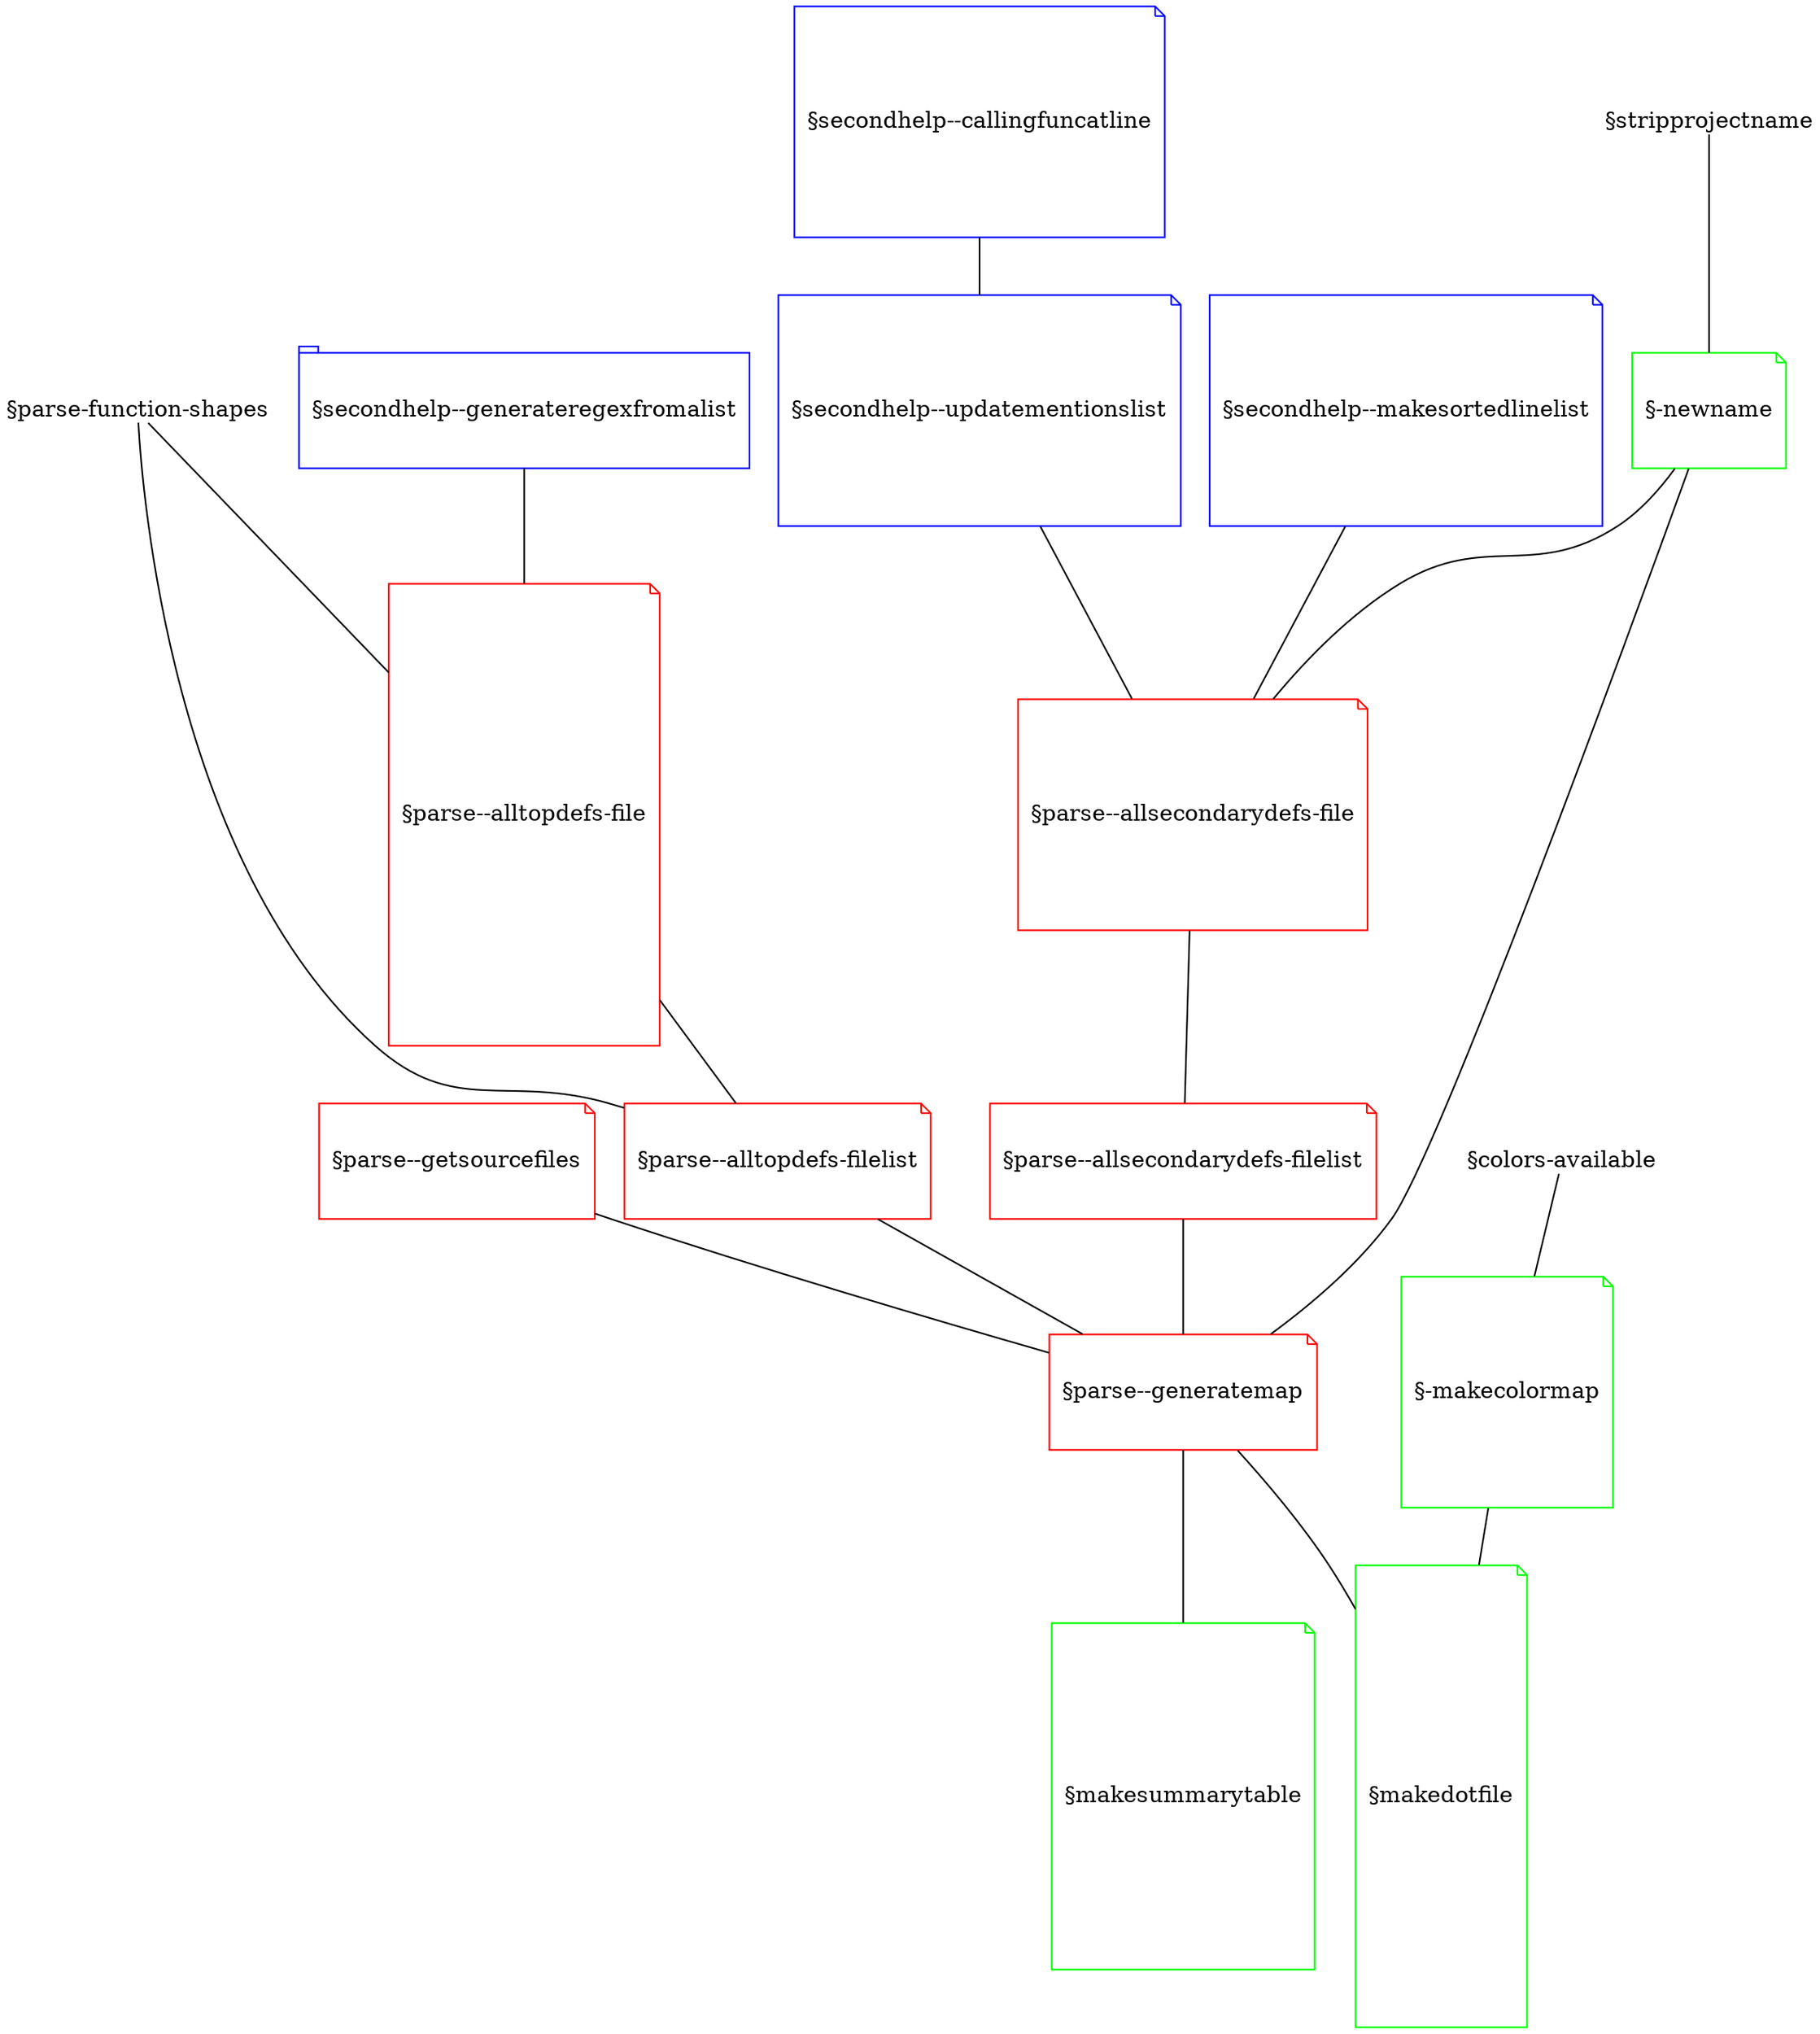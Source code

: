 strict graph {
  "§parse--getsourcefiles" [height=1,shape=note,color=red]
  "§parse--getsourcefiles" -- "§parse--generatemap"
  "§parse-function-shapes" [height=1,shape=plain,color=red]
  "§parse-function-shapes" -- "§parse--alltopdefs-filelist"
  "§parse-function-shapes" -- "§parse--alltopdefs-file"
  "§parse--alltopdefs-file" [height=4,shape=note,color=red]
  "§parse--alltopdefs-file" -- "§parse--alltopdefs-filelist"
  "§parse--alltopdefs-filelist" [height=1,shape=note,color=red]
  "§parse--alltopdefs-filelist" -- "§parse--generatemap"
  "§parse--allsecondarydefs-file" [height=2,shape=note,color=red]
  "§parse--allsecondarydefs-file" -- "§parse--allsecondarydefs-filelist"
  "§parse--allsecondarydefs-filelist" [height=1,shape=note,color=red]
  "§parse--allsecondarydefs-filelist" -- "§parse--generatemap"
  "§parse--generatemap" [height=1,shape=note,color=red]
  "§parse--generatemap" -- "§makedotfile"
  "§parse--generatemap" -- "§makesummarytable"
  "§secondhelp--generateregexfromalist" [height=1,shape=tab,color=blue]
  "§secondhelp--generateregexfromalist" -- "§parse--alltopdefs-file"
  "§secondhelp--callingfuncatline" [height=2,shape=note,color=blue]
  "§secondhelp--callingfuncatline" -- "§secondhelp--updatementionslist"
  "§secondhelp--makesortedlinelist" [height=2,shape=note,color=blue]
  "§secondhelp--makesortedlinelist" -- "§parse--allsecondarydefs-file"
  "§secondhelp--updatementionslist" [height=2,shape=note,color=blue]
  "§secondhelp--updatementionslist" -- "§parse--allsecondarydefs-file"
  "§makesummarytable" [height=3,shape=note,color=green]
  "§colors-available" [height=1,shape=plain,color=green]
  "§colors-available" -- "§-makecolormap"
  "§-makecolormap" [height=2,shape=note,color=green]
  "§-makecolormap" -- "§makedotfile"
  "§stripprojectname" [height=1,shape=plain,color=green]
  "§stripprojectname" -- "§-newname"
  "§-newname" [height=1,shape=note,color=green]
  "§-newname" -- "§parse--generatemap"
  "§-newname" -- "§parse--allsecondarydefs-file"
  "§makedotfile" [height=4,shape=note,color=green]
}
